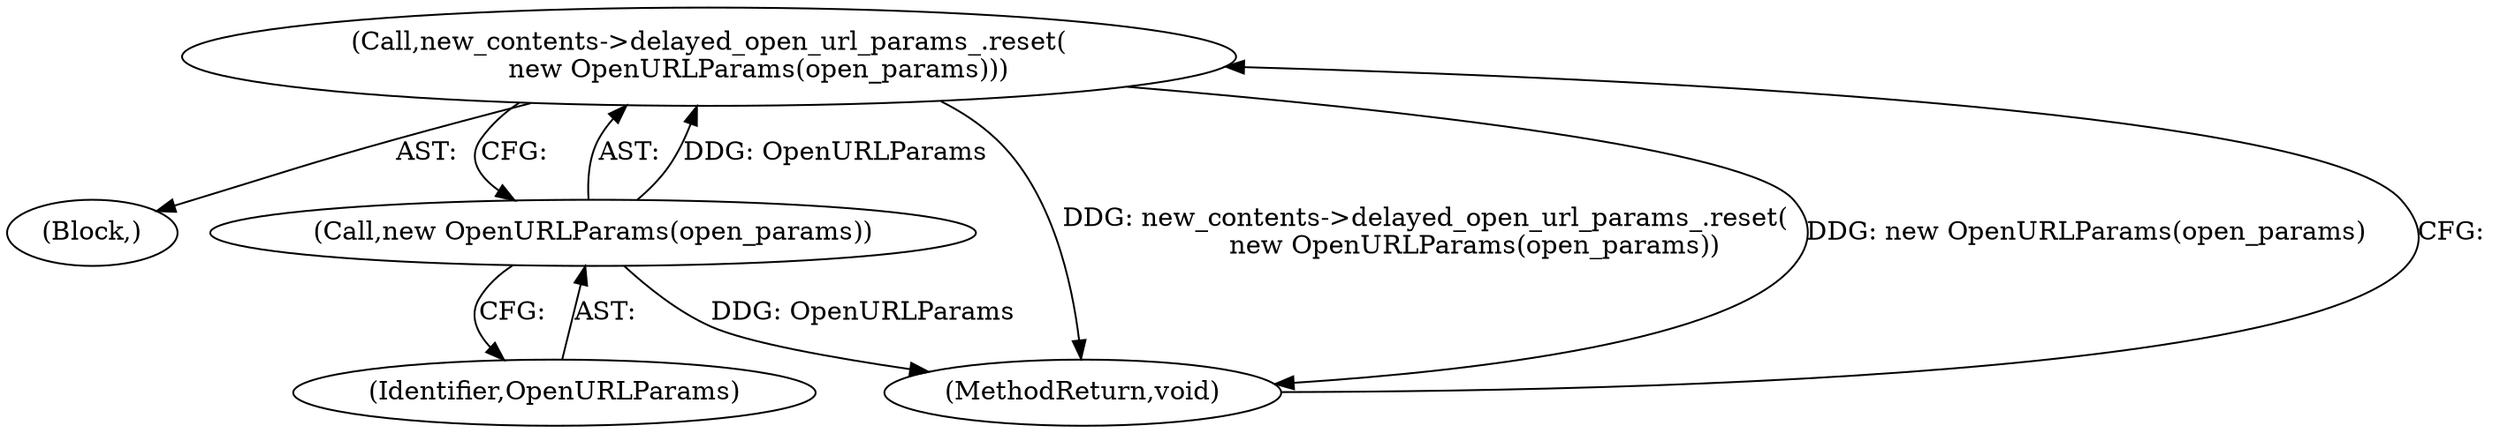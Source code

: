 digraph "0_Chrome_ba3b1b344017bbf36283464b51014fad15c2f3f4@API" {
"1000453" [label="(Call,new_contents->delayed_open_url_params_.reset(\n            new OpenURLParams(open_params)))"];
"1000454" [label="(Call,new OpenURLParams(open_params))"];
"1000453" [label="(Call,new_contents->delayed_open_url_params_.reset(\n            new OpenURLParams(open_params)))"];
"1000454" [label="(Call,new OpenURLParams(open_params))"];
"1000452" [label="(Block,)"];
"1000455" [label="(Identifier,OpenURLParams)"];
"1000460" [label="(MethodReturn,void)"];
"1000453" -> "1000452"  [label="AST: "];
"1000453" -> "1000454"  [label="CFG: "];
"1000454" -> "1000453"  [label="AST: "];
"1000460" -> "1000453"  [label="CFG: "];
"1000453" -> "1000460"  [label="DDG: new_contents->delayed_open_url_params_.reset(\n            new OpenURLParams(open_params))"];
"1000453" -> "1000460"  [label="DDG: new OpenURLParams(open_params)"];
"1000454" -> "1000453"  [label="DDG: OpenURLParams"];
"1000454" -> "1000455"  [label="CFG: "];
"1000455" -> "1000454"  [label="AST: "];
"1000454" -> "1000460"  [label="DDG: OpenURLParams"];
}
